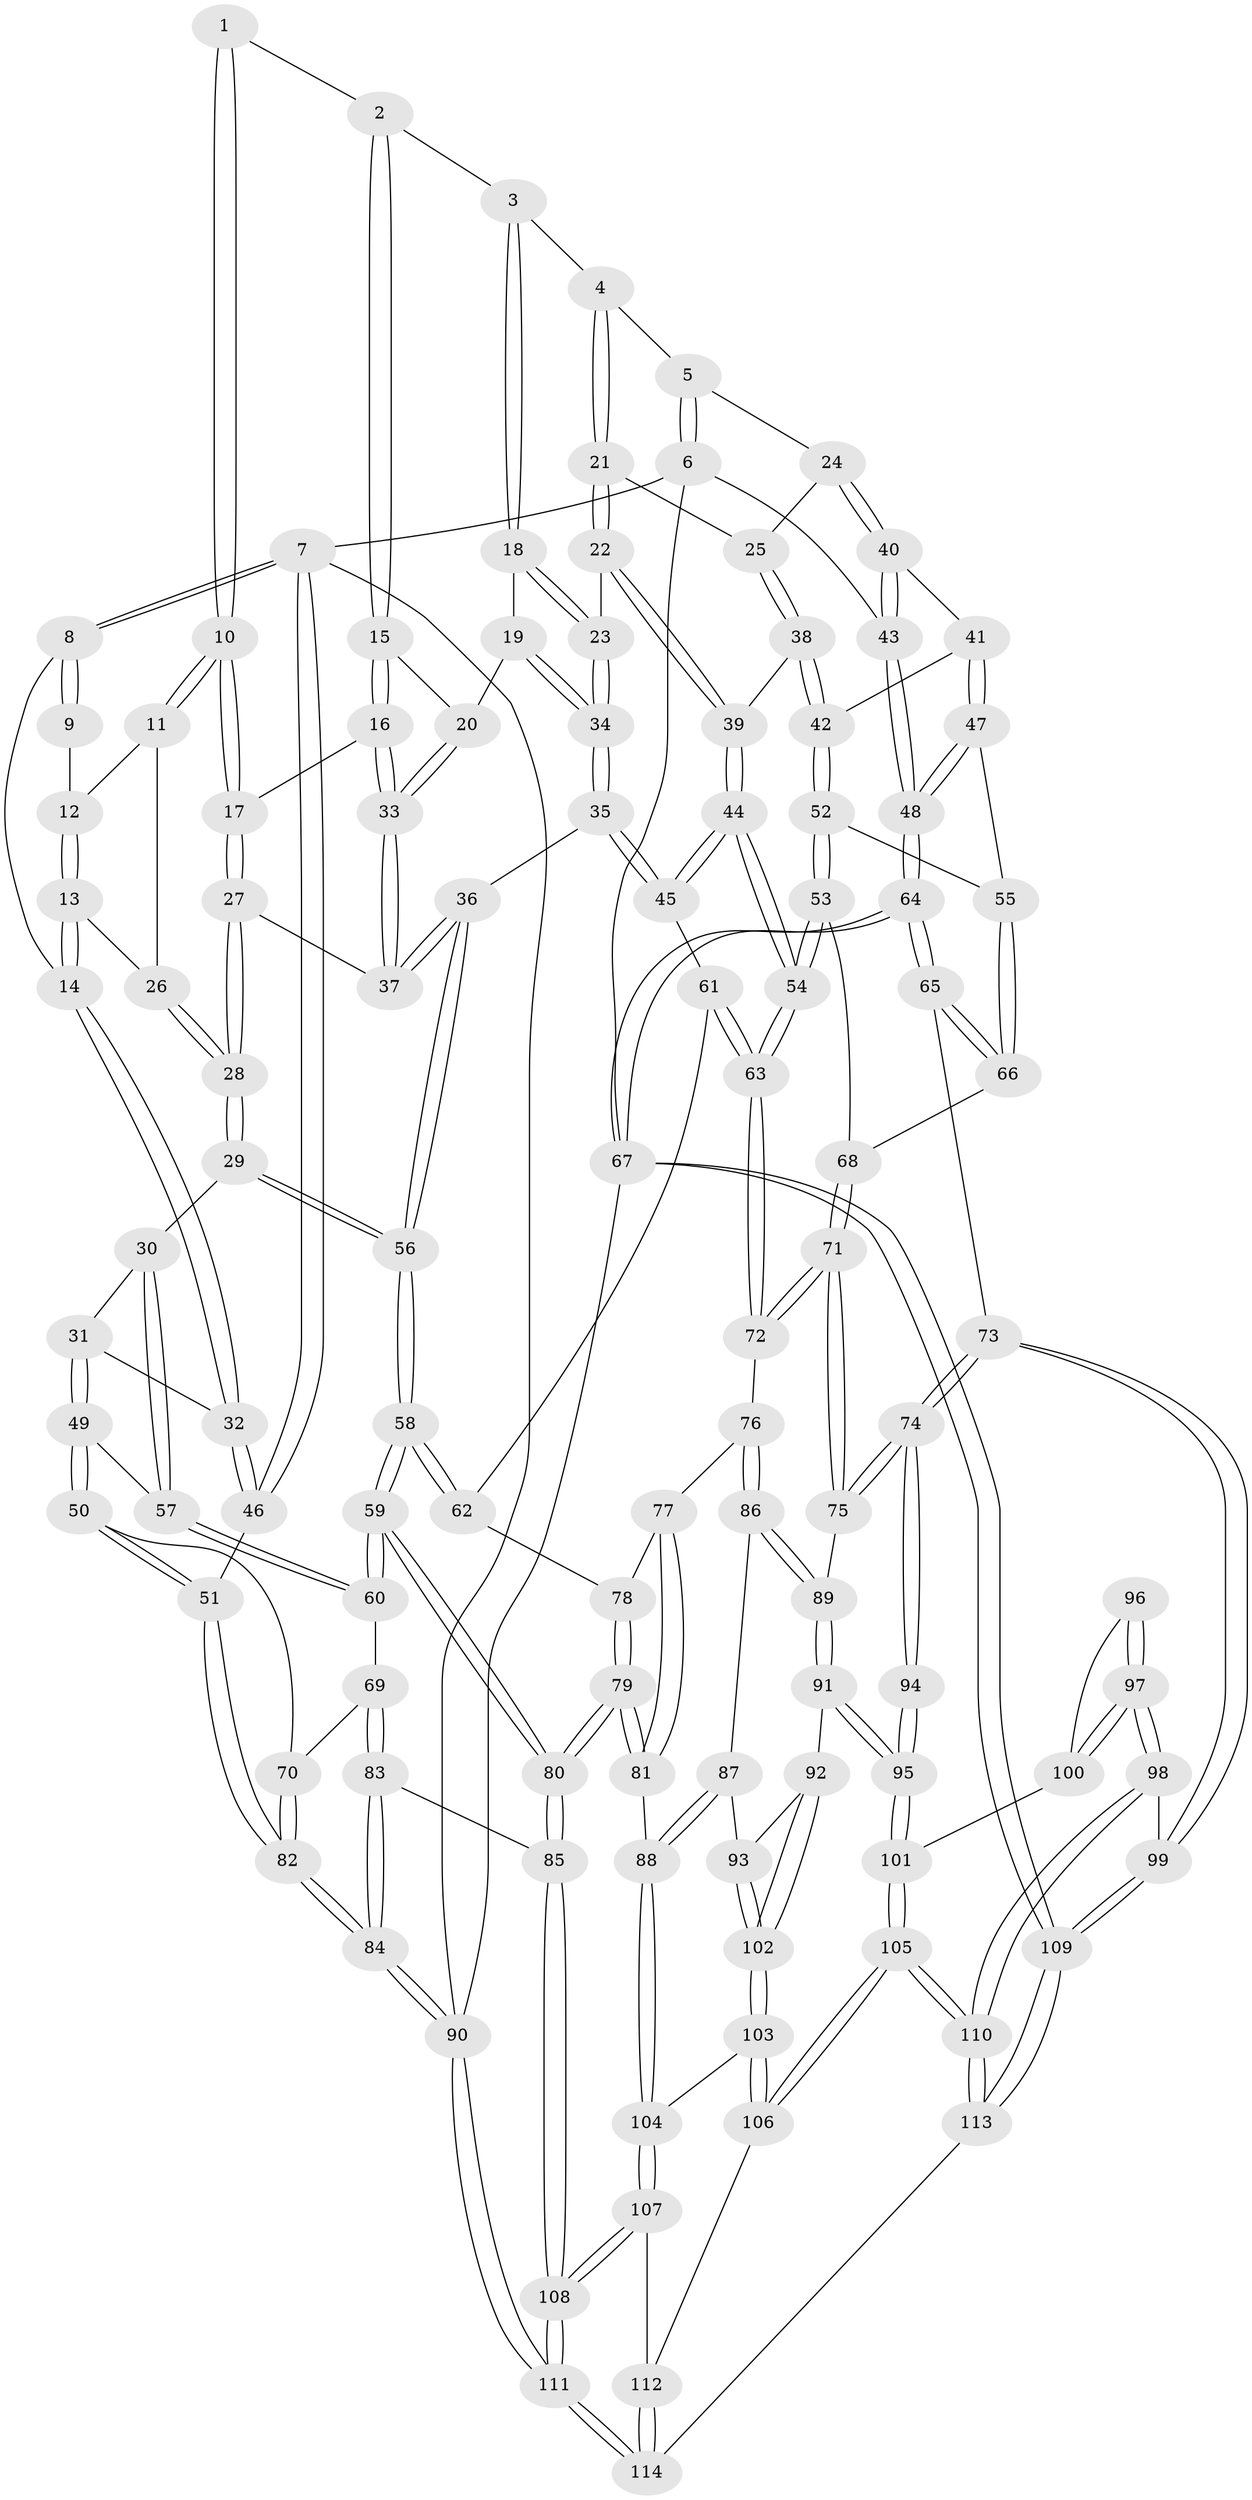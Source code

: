 // Generated by graph-tools (version 1.1) at 2025/27/03/09/25 03:27:11]
// undirected, 114 vertices, 282 edges
graph export_dot {
graph [start="1"]
  node [color=gray90,style=filled];
  1 [pos="+0.3963952548810902+0"];
  2 [pos="+0.5575686925293498+0"];
  3 [pos="+0.6529084646216502+0"];
  4 [pos="+0.8152602989372123+0"];
  5 [pos="+1+0"];
  6 [pos="+1+0"];
  7 [pos="+0+0"];
  8 [pos="+0+0"];
  9 [pos="+0.03786604080006343+0"];
  10 [pos="+0.31224230363571687+0.0922116191536514"];
  11 [pos="+0.2916982892113598+0.09089012651523928"];
  12 [pos="+0.17853907250647755+0"];
  13 [pos="+0.20935322410311727+0.12001360417805389"];
  14 [pos="+0.1373204266154363+0.16753151788199366"];
  15 [pos="+0.46510204723175425+0.09832811371334373"];
  16 [pos="+0.43608638136978006+0.1282575627794394"];
  17 [pos="+0.38691275457630814+0.14022948316775197"];
  18 [pos="+0.6589859850814851+0.1541175656531345"];
  19 [pos="+0.6420250147280591+0.15696529489422198"];
  20 [pos="+0.5925969729444391+0.16222378951534852"];
  21 [pos="+0.7770718093445208+0.1409280252722794"];
  22 [pos="+0.6895792548264675+0.18163123282417865"];
  23 [pos="+0.681796041826019+0.17572442910474081"];
  24 [pos="+0.8763840893927591+0.1767048806503754"];
  25 [pos="+0.8513370734754656+0.17568196681407128"];
  26 [pos="+0.2521598223698173+0.10936877393358117"];
  27 [pos="+0.30248327801887354+0.29655659689388"];
  28 [pos="+0.29820735784150354+0.29964819987341895"];
  29 [pos="+0.29681321524628357+0.30087740897016124"];
  30 [pos="+0.27745983448507544+0.3005815364259893"];
  31 [pos="+0.1617891193062368+0.21912322279581256"];
  32 [pos="+0.13391514408398883+0.19530576460643545"];
  33 [pos="+0.515740040295642+0.298667291218877"];
  34 [pos="+0.5761406280401871+0.2715931775636602"];
  35 [pos="+0.5306765579606795+0.3221659018886412"];
  36 [pos="+0.5266560085281784+0.3202117192335706"];
  37 [pos="+0.5166012849558727+0.30644511227455634"];
  38 [pos="+0.7758112965081628+0.2507888814640984"];
  39 [pos="+0.7052278100487985+0.24086241190448912"];
  40 [pos="+0.8928375368373676+0.19656125236406383"];
  41 [pos="+0.8971651133657202+0.2087392384777575"];
  42 [pos="+0.82498172178622+0.2987678785325693"];
  43 [pos="+1+0"];
  44 [pos="+0.6577580077146612+0.3795331069537061"];
  45 [pos="+0.5561783211779538+0.33900818368808605"];
  46 [pos="+0+0.3736433775368808"];
  47 [pos="+1+0.3383802817783052"];
  48 [pos="+1+0.3423972232552289"];
  49 [pos="+0.12197287820910495+0.4274027639648896"];
  50 [pos="+0.04908204325237358+0.4508420646478143"];
  51 [pos="+0+0.44243262592346744"];
  52 [pos="+0.8346770000927862+0.40473882819249635"];
  53 [pos="+0.8252246235103475+0.4138383640591012"];
  54 [pos="+0.675731207064113+0.4071710334324695"];
  55 [pos="+1+0.35119492698122035"];
  56 [pos="+0.3718055892071623+0.4852575337706948"];
  57 [pos="+0.15260995780629655+0.42044132937738193"];
  58 [pos="+0.37173078228507467+0.4876041234384878"];
  59 [pos="+0.35385594921795976+0.5196254596583809"];
  60 [pos="+0.27945087837186333+0.5051415887133955"];
  61 [pos="+0.5096997560179071+0.46019176421312413"];
  62 [pos="+0.4772931004427741+0.4942047963730281"];
  63 [pos="+0.6566939269074795+0.4636014989491747"];
  64 [pos="+1+0.6400061398561209"];
  65 [pos="+1+0.6583007283064808"];
  66 [pos="+0.9425440636897863+0.5131396998847801"];
  67 [pos="+1+1"];
  68 [pos="+0.8323511735064099+0.43915814882164567"];
  69 [pos="+0.16824484261687944+0.5589910585258707"];
  70 [pos="+0.16239651516895542+0.5553510155084872"];
  71 [pos="+0.8319249303111758+0.5711040277090073"];
  72 [pos="+0.6519111359270996+0.4843326475261605"];
  73 [pos="+1+0.6597124684504679"];
  74 [pos="+0.9962948284542829+0.6568612973317245"];
  75 [pos="+0.8354583040414971+0.5986728979575205"];
  76 [pos="+0.6402401790557599+0.5190020073667863"];
  77 [pos="+0.5620362487805879+0.5356909907296926"];
  78 [pos="+0.5419708387398603+0.5319412429666883"];
  79 [pos="+0.3913472789071633+0.6823750481587788"];
  80 [pos="+0.36088079936589756+0.6828332191758956"];
  81 [pos="+0.5049650279090495+0.6951534168411907"];
  82 [pos="+0+1"];
  83 [pos="+0.23723487302791205+0.7280509777317258"];
  84 [pos="+0+1"];
  85 [pos="+0.3570718905156769+0.6871745851275537"];
  86 [pos="+0.675095457849889+0.6277399915177729"];
  87 [pos="+0.6330507970602381+0.6618929987124231"];
  88 [pos="+0.5181903612620146+0.6999930154201631"];
  89 [pos="+0.7423540059558974+0.6529449425624189"];
  90 [pos="+0+1"];
  91 [pos="+0.757578193213507+0.7152670611854599"];
  92 [pos="+0.7266450863797844+0.7331595942289001"];
  93 [pos="+0.6474436339260907+0.7593327589270819"];
  94 [pos="+0.8553583989917635+0.7350362381898119"];
  95 [pos="+0.7636623050600756+0.7273253983307503"];
  96 [pos="+0.8563178942224229+0.7661946877030286"];
  97 [pos="+0.8723120281676635+0.8152285839616051"];
  98 [pos="+0.893305566059444+0.8353512848586017"];
  99 [pos="+0.9153324960543043+0.8393934820069957"];
  100 [pos="+0.7950198187460967+0.7875017616779344"];
  101 [pos="+0.7659282716024756+0.7812413904668363"];
  102 [pos="+0.6419107597023753+0.8055883517337532"];
  103 [pos="+0.6336232374778702+0.8340325352332248"];
  104 [pos="+0.5705935853185718+0.8159773742828359"];
  105 [pos="+0.7273176741471462+0.881003409150407"];
  106 [pos="+0.6564613520724065+0.8571117282443216"];
  107 [pos="+0.47881379865279505+0.8967529269125006"];
  108 [pos="+0.43532477376791284+0.9133711979854185"];
  109 [pos="+1+1"];
  110 [pos="+0.7402351771808683+0.9002281007801198"];
  111 [pos="+0.3184819861452007+1"];
  112 [pos="+0.591913336379132+0.937194118590374"];
  113 [pos="+0.815153615536224+1"];
  114 [pos="+0.6172358280502781+1"];
  1 -- 2;
  1 -- 10;
  1 -- 10;
  2 -- 3;
  2 -- 15;
  2 -- 15;
  3 -- 4;
  3 -- 18;
  3 -- 18;
  4 -- 5;
  4 -- 21;
  4 -- 21;
  5 -- 6;
  5 -- 6;
  5 -- 24;
  6 -- 7;
  6 -- 43;
  6 -- 67;
  7 -- 8;
  7 -- 8;
  7 -- 46;
  7 -- 46;
  7 -- 90;
  8 -- 9;
  8 -- 9;
  8 -- 14;
  9 -- 12;
  10 -- 11;
  10 -- 11;
  10 -- 17;
  10 -- 17;
  11 -- 12;
  11 -- 26;
  12 -- 13;
  12 -- 13;
  13 -- 14;
  13 -- 14;
  13 -- 26;
  14 -- 32;
  14 -- 32;
  15 -- 16;
  15 -- 16;
  15 -- 20;
  16 -- 17;
  16 -- 33;
  16 -- 33;
  17 -- 27;
  17 -- 27;
  18 -- 19;
  18 -- 23;
  18 -- 23;
  19 -- 20;
  19 -- 34;
  19 -- 34;
  20 -- 33;
  20 -- 33;
  21 -- 22;
  21 -- 22;
  21 -- 25;
  22 -- 23;
  22 -- 39;
  22 -- 39;
  23 -- 34;
  23 -- 34;
  24 -- 25;
  24 -- 40;
  24 -- 40;
  25 -- 38;
  25 -- 38;
  26 -- 28;
  26 -- 28;
  27 -- 28;
  27 -- 28;
  27 -- 37;
  28 -- 29;
  28 -- 29;
  29 -- 30;
  29 -- 56;
  29 -- 56;
  30 -- 31;
  30 -- 57;
  30 -- 57;
  31 -- 32;
  31 -- 49;
  31 -- 49;
  32 -- 46;
  32 -- 46;
  33 -- 37;
  33 -- 37;
  34 -- 35;
  34 -- 35;
  35 -- 36;
  35 -- 45;
  35 -- 45;
  36 -- 37;
  36 -- 37;
  36 -- 56;
  36 -- 56;
  38 -- 39;
  38 -- 42;
  38 -- 42;
  39 -- 44;
  39 -- 44;
  40 -- 41;
  40 -- 43;
  40 -- 43;
  41 -- 42;
  41 -- 47;
  41 -- 47;
  42 -- 52;
  42 -- 52;
  43 -- 48;
  43 -- 48;
  44 -- 45;
  44 -- 45;
  44 -- 54;
  44 -- 54;
  45 -- 61;
  46 -- 51;
  47 -- 48;
  47 -- 48;
  47 -- 55;
  48 -- 64;
  48 -- 64;
  49 -- 50;
  49 -- 50;
  49 -- 57;
  50 -- 51;
  50 -- 51;
  50 -- 70;
  51 -- 82;
  51 -- 82;
  52 -- 53;
  52 -- 53;
  52 -- 55;
  53 -- 54;
  53 -- 54;
  53 -- 68;
  54 -- 63;
  54 -- 63;
  55 -- 66;
  55 -- 66;
  56 -- 58;
  56 -- 58;
  57 -- 60;
  57 -- 60;
  58 -- 59;
  58 -- 59;
  58 -- 62;
  58 -- 62;
  59 -- 60;
  59 -- 60;
  59 -- 80;
  59 -- 80;
  60 -- 69;
  61 -- 62;
  61 -- 63;
  61 -- 63;
  62 -- 78;
  63 -- 72;
  63 -- 72;
  64 -- 65;
  64 -- 65;
  64 -- 67;
  64 -- 67;
  65 -- 66;
  65 -- 66;
  65 -- 73;
  66 -- 68;
  67 -- 109;
  67 -- 109;
  67 -- 90;
  68 -- 71;
  68 -- 71;
  69 -- 70;
  69 -- 83;
  69 -- 83;
  70 -- 82;
  70 -- 82;
  71 -- 72;
  71 -- 72;
  71 -- 75;
  71 -- 75;
  72 -- 76;
  73 -- 74;
  73 -- 74;
  73 -- 99;
  73 -- 99;
  74 -- 75;
  74 -- 75;
  74 -- 94;
  74 -- 94;
  75 -- 89;
  76 -- 77;
  76 -- 86;
  76 -- 86;
  77 -- 78;
  77 -- 81;
  77 -- 81;
  78 -- 79;
  78 -- 79;
  79 -- 80;
  79 -- 80;
  79 -- 81;
  79 -- 81;
  80 -- 85;
  80 -- 85;
  81 -- 88;
  82 -- 84;
  82 -- 84;
  83 -- 84;
  83 -- 84;
  83 -- 85;
  84 -- 90;
  84 -- 90;
  85 -- 108;
  85 -- 108;
  86 -- 87;
  86 -- 89;
  86 -- 89;
  87 -- 88;
  87 -- 88;
  87 -- 93;
  88 -- 104;
  88 -- 104;
  89 -- 91;
  89 -- 91;
  90 -- 111;
  90 -- 111;
  91 -- 92;
  91 -- 95;
  91 -- 95;
  92 -- 93;
  92 -- 102;
  92 -- 102;
  93 -- 102;
  93 -- 102;
  94 -- 95;
  94 -- 95;
  95 -- 101;
  95 -- 101;
  96 -- 97;
  96 -- 97;
  96 -- 100;
  97 -- 98;
  97 -- 98;
  97 -- 100;
  97 -- 100;
  98 -- 99;
  98 -- 110;
  98 -- 110;
  99 -- 109;
  99 -- 109;
  100 -- 101;
  101 -- 105;
  101 -- 105;
  102 -- 103;
  102 -- 103;
  103 -- 104;
  103 -- 106;
  103 -- 106;
  104 -- 107;
  104 -- 107;
  105 -- 106;
  105 -- 106;
  105 -- 110;
  105 -- 110;
  106 -- 112;
  107 -- 108;
  107 -- 108;
  107 -- 112;
  108 -- 111;
  108 -- 111;
  109 -- 113;
  109 -- 113;
  110 -- 113;
  110 -- 113;
  111 -- 114;
  111 -- 114;
  112 -- 114;
  112 -- 114;
  113 -- 114;
}
